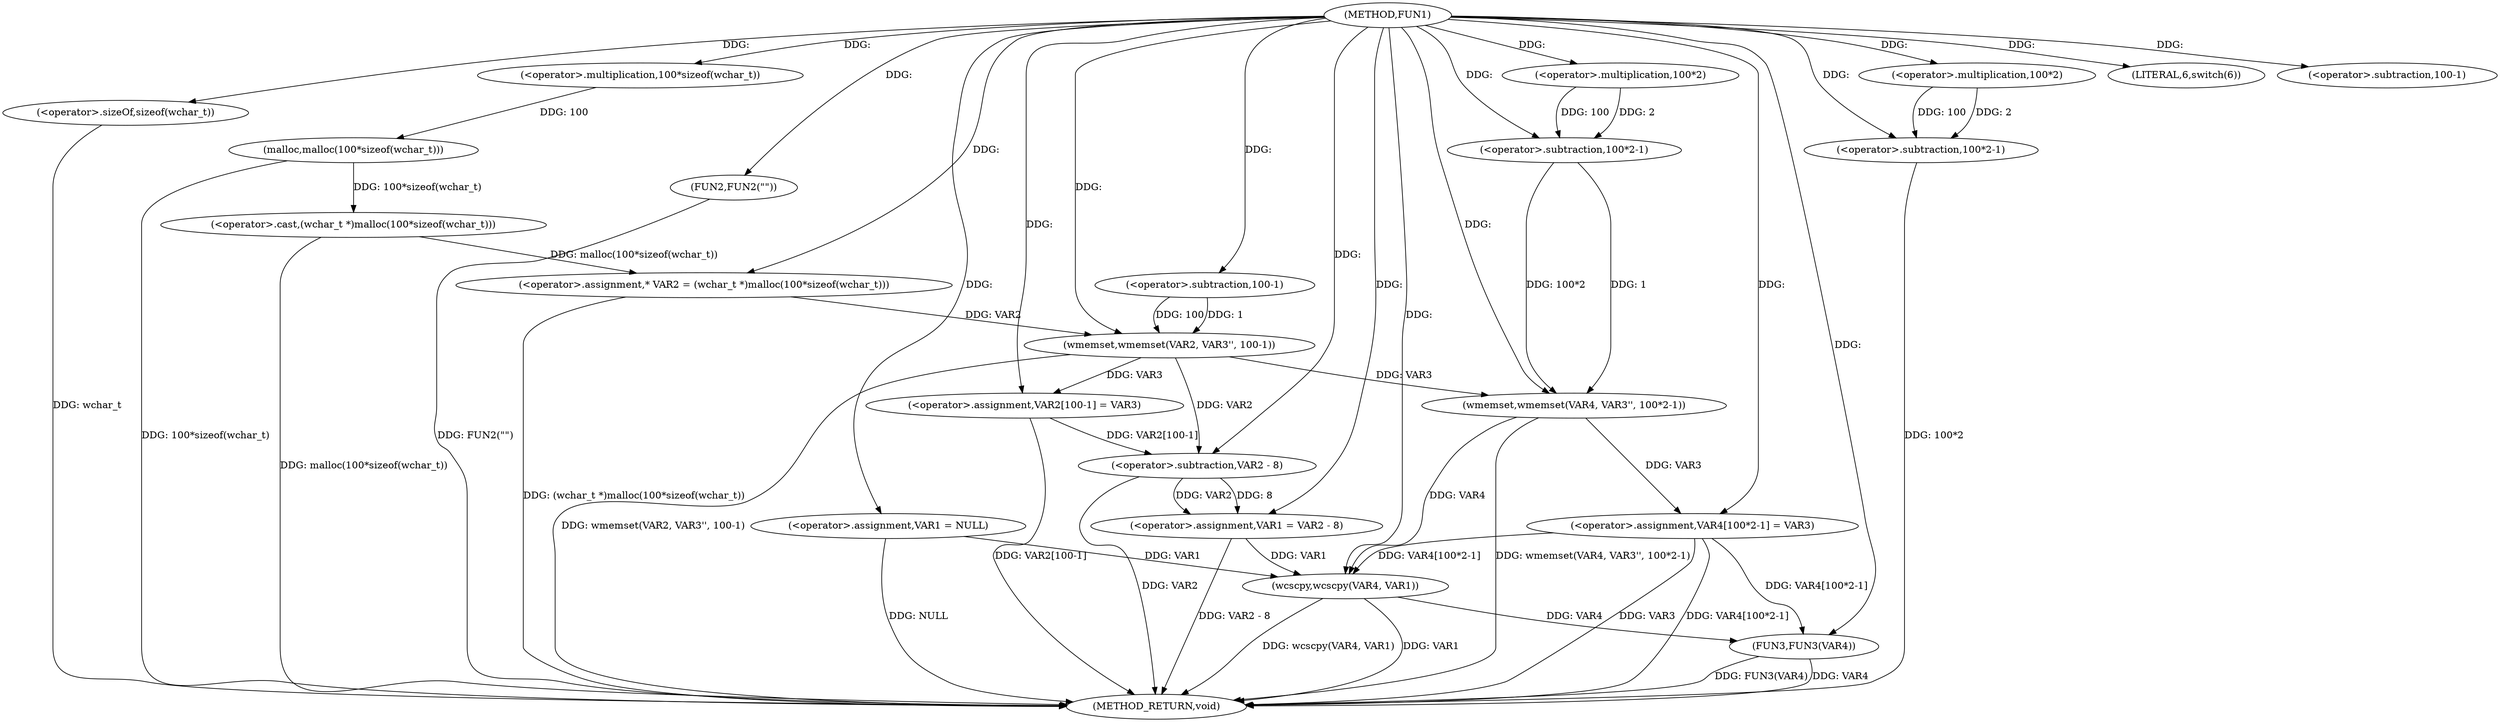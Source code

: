 digraph FUN1 {  
"1000100" [label = "(METHOD,FUN1)" ]
"1000168" [label = "(METHOD_RETURN,void)" ]
"1000103" [label = "(<operator>.assignment,VAR1 = NULL)" ]
"1000107" [label = "(LITERAL,6,switch(6))" ]
"1000112" [label = "(<operator>.assignment,* VAR2 = (wchar_t *)malloc(100*sizeof(wchar_t)))" ]
"1000114" [label = "(<operator>.cast,(wchar_t *)malloc(100*sizeof(wchar_t)))" ]
"1000116" [label = "(malloc,malloc(100*sizeof(wchar_t)))" ]
"1000117" [label = "(<operator>.multiplication,100*sizeof(wchar_t))" ]
"1000119" [label = "(<operator>.sizeOf,sizeof(wchar_t))" ]
"1000121" [label = "(wmemset,wmemset(VAR2, VAR3'', 100-1))" ]
"1000124" [label = "(<operator>.subtraction,100-1)" ]
"1000127" [label = "(<operator>.assignment,VAR2[100-1] = VAR3)" ]
"1000130" [label = "(<operator>.subtraction,100-1)" ]
"1000134" [label = "(<operator>.assignment,VAR1 = VAR2 - 8)" ]
"1000136" [label = "(<operator>.subtraction,VAR2 - 8)" ]
"1000141" [label = "(FUN2,FUN2(\"\"))" ]
"1000146" [label = "(wmemset,wmemset(VAR4, VAR3'', 100*2-1))" ]
"1000149" [label = "(<operator>.subtraction,100*2-1)" ]
"1000150" [label = "(<operator>.multiplication,100*2)" ]
"1000154" [label = "(<operator>.assignment,VAR4[100*2-1] = VAR3)" ]
"1000157" [label = "(<operator>.subtraction,100*2-1)" ]
"1000158" [label = "(<operator>.multiplication,100*2)" ]
"1000163" [label = "(wcscpy,wcscpy(VAR4, VAR1))" ]
"1000166" [label = "(FUN3,FUN3(VAR4))" ]
  "1000116" -> "1000168"  [ label = "DDG: 100*sizeof(wchar_t)"] 
  "1000103" -> "1000168"  [ label = "DDG: NULL"] 
  "1000112" -> "1000168"  [ label = "DDG: (wchar_t *)malloc(100*sizeof(wchar_t))"] 
  "1000141" -> "1000168"  [ label = "DDG: FUN2(\"\")"] 
  "1000166" -> "1000168"  [ label = "DDG: FUN3(VAR4)"] 
  "1000121" -> "1000168"  [ label = "DDG: wmemset(VAR2, VAR3'', 100-1)"] 
  "1000119" -> "1000168"  [ label = "DDG: wchar_t"] 
  "1000134" -> "1000168"  [ label = "DDG: VAR2 - 8"] 
  "1000127" -> "1000168"  [ label = "DDG: VAR2[100-1]"] 
  "1000114" -> "1000168"  [ label = "DDG: malloc(100*sizeof(wchar_t))"] 
  "1000136" -> "1000168"  [ label = "DDG: VAR2"] 
  "1000163" -> "1000168"  [ label = "DDG: VAR1"] 
  "1000154" -> "1000168"  [ label = "DDG: VAR4[100*2-1]"] 
  "1000166" -> "1000168"  [ label = "DDG: VAR4"] 
  "1000157" -> "1000168"  [ label = "DDG: 100*2"] 
  "1000163" -> "1000168"  [ label = "DDG: wcscpy(VAR4, VAR1)"] 
  "1000154" -> "1000168"  [ label = "DDG: VAR3"] 
  "1000146" -> "1000168"  [ label = "DDG: wmemset(VAR4, VAR3'', 100*2-1)"] 
  "1000100" -> "1000103"  [ label = "DDG: "] 
  "1000100" -> "1000107"  [ label = "DDG: "] 
  "1000114" -> "1000112"  [ label = "DDG: malloc(100*sizeof(wchar_t))"] 
  "1000100" -> "1000112"  [ label = "DDG: "] 
  "1000116" -> "1000114"  [ label = "DDG: 100*sizeof(wchar_t)"] 
  "1000117" -> "1000116"  [ label = "DDG: 100"] 
  "1000100" -> "1000117"  [ label = "DDG: "] 
  "1000100" -> "1000119"  [ label = "DDG: "] 
  "1000112" -> "1000121"  [ label = "DDG: VAR2"] 
  "1000100" -> "1000121"  [ label = "DDG: "] 
  "1000124" -> "1000121"  [ label = "DDG: 100"] 
  "1000124" -> "1000121"  [ label = "DDG: 1"] 
  "1000100" -> "1000124"  [ label = "DDG: "] 
  "1000121" -> "1000127"  [ label = "DDG: VAR3"] 
  "1000100" -> "1000127"  [ label = "DDG: "] 
  "1000100" -> "1000130"  [ label = "DDG: "] 
  "1000136" -> "1000134"  [ label = "DDG: VAR2"] 
  "1000136" -> "1000134"  [ label = "DDG: 8"] 
  "1000100" -> "1000134"  [ label = "DDG: "] 
  "1000121" -> "1000136"  [ label = "DDG: VAR2"] 
  "1000127" -> "1000136"  [ label = "DDG: VAR2[100-1]"] 
  "1000100" -> "1000136"  [ label = "DDG: "] 
  "1000100" -> "1000141"  [ label = "DDG: "] 
  "1000100" -> "1000146"  [ label = "DDG: "] 
  "1000121" -> "1000146"  [ label = "DDG: VAR3"] 
  "1000149" -> "1000146"  [ label = "DDG: 100*2"] 
  "1000149" -> "1000146"  [ label = "DDG: 1"] 
  "1000150" -> "1000149"  [ label = "DDG: 100"] 
  "1000150" -> "1000149"  [ label = "DDG: 2"] 
  "1000100" -> "1000150"  [ label = "DDG: "] 
  "1000100" -> "1000149"  [ label = "DDG: "] 
  "1000146" -> "1000154"  [ label = "DDG: VAR3"] 
  "1000100" -> "1000154"  [ label = "DDG: "] 
  "1000158" -> "1000157"  [ label = "DDG: 100"] 
  "1000158" -> "1000157"  [ label = "DDG: 2"] 
  "1000100" -> "1000158"  [ label = "DDG: "] 
  "1000100" -> "1000157"  [ label = "DDG: "] 
  "1000154" -> "1000163"  [ label = "DDG: VAR4[100*2-1]"] 
  "1000146" -> "1000163"  [ label = "DDG: VAR4"] 
  "1000100" -> "1000163"  [ label = "DDG: "] 
  "1000103" -> "1000163"  [ label = "DDG: VAR1"] 
  "1000134" -> "1000163"  [ label = "DDG: VAR1"] 
  "1000163" -> "1000166"  [ label = "DDG: VAR4"] 
  "1000154" -> "1000166"  [ label = "DDG: VAR4[100*2-1]"] 
  "1000100" -> "1000166"  [ label = "DDG: "] 
}
